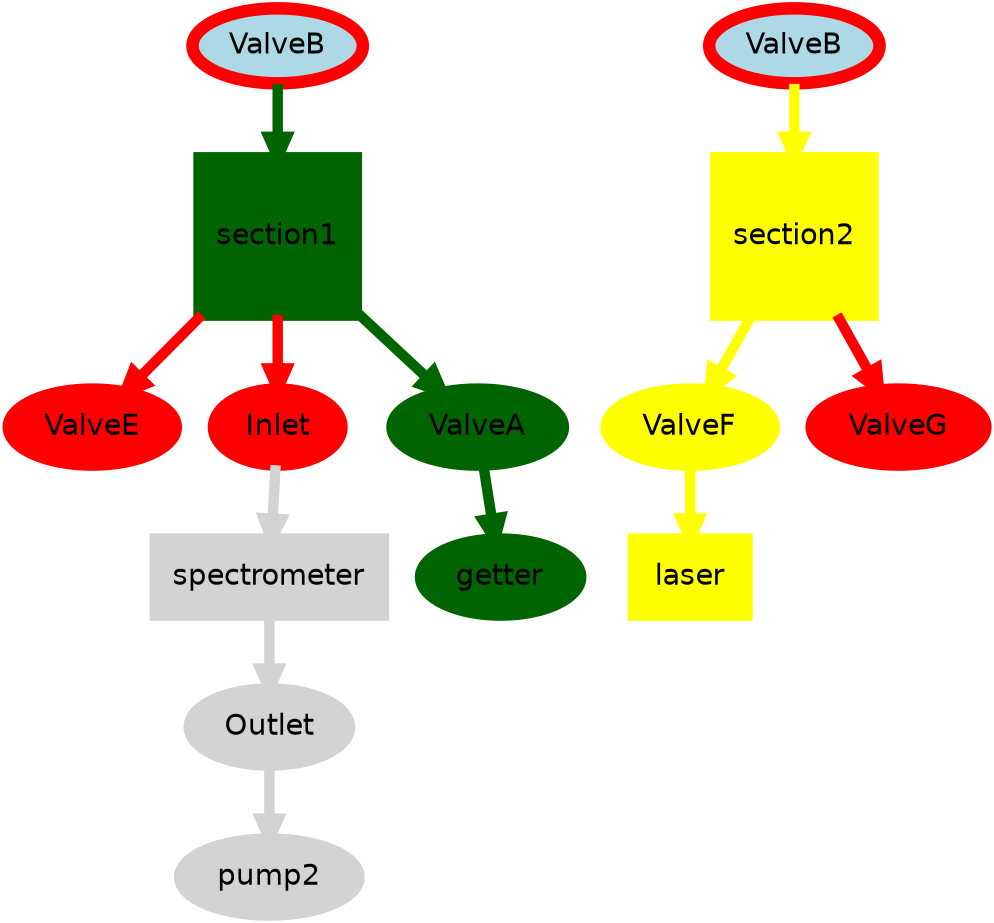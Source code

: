 digraph G {
node [style=filled color=darkgreen penwidth=6
      fontname="Helvetica"];
edge [color=darkgreen penwidth=5];

ValveB_1 [label="ValveB" fillcolor=lightblue color=red];
ValveB_2 [label="ValveB" fillcolor=lightblue color=red];
ValveF [color=yellow];
ValveG [color=red];
ValveE [color=red];
Inlet [color=red];
section1 [shape=square];
section2 [shape=square color=yellow];
laser [shape=box color=yellow];

spectrometer [shape=box color=lightgray];
Outlet [color=lightgray];
pump2 [color=lightgray];

ValveB_1->section1;
section1->ValveA->getter;
section1->ValveE [color=red];
section1->Inlet [color=red];
Inlet->spectrometer->Outlet->pump2 [color=lightgray];


ValveB_2->section2 [color=yellow];
section2->ValveF->laser [color=yellow];
section2->ValveG [color=red];


}

